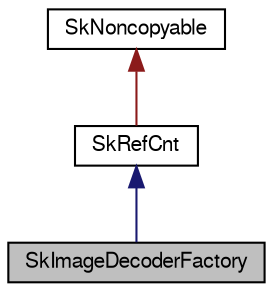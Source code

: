 digraph G
{
  edge [fontname="FreeSans",fontsize="10",labelfontname="FreeSans",labelfontsize="10"];
  node [fontname="FreeSans",fontsize="10",shape=record];
  Node1 [label="SkImageDecoderFactory",height=0.2,width=0.4,color="black", fillcolor="grey75", style="filled" fontcolor="black"];
  Node2 -> Node1 [dir=back,color="midnightblue",fontsize="10",style="solid",fontname="FreeSans"];
  Node2 [label="SkRefCnt",height=0.2,width=0.4,color="black", fillcolor="white", style="filled",URL="$class_sk_ref_cnt.html"];
  Node3 -> Node2 [dir=back,color="firebrick4",fontsize="10",style="solid",fontname="FreeSans"];
  Node3 [label="SkNoncopyable",height=0.2,width=0.4,color="black", fillcolor="white", style="filled",URL="$class_sk_noncopyable.html"];
}
